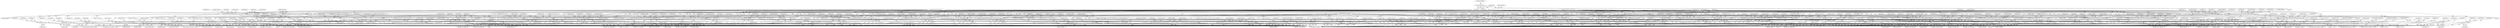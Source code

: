 digraph "0_radare2_bbb4af56003c1afdad67af0c4339267ca38b1017@API" {
"1000274" [label="(Call,sizeof (addrbuf) - 1)"];
"1000272" [label="(Call,buffsize = sizeof (addrbuf) - 1)"];
"1000492" [label="(Call,_6502_anal_esil_get_addr_pattern3 (op, data, addrbuf, buffsize, 0))"];
"1000498" [label="(Call,r_strbuf_setf (&op->esil, \"a,%s,[1],&,0x80,&,!,!,N,=,a,%s,[1],&,0x40,&,!,!,V,=,a,%s,[1],&,0xff,&,!,Z,=\",addrbuf, addrbuf, addrbuf))"];
"1000521" [label="(Call,_6502_anal_esil_get_addr_pattern1 (op, data, addrbuf, buffsize))"];
"1000527" [label="(Call,data[0] == 0x69)"];
"1000532" [label="(Call,r_strbuf_setf (&op->esil, \"%s,a,+=,C,NUM,$c7,C,=,a,+=,$c7,C,|=\", addrbuf))"];
"1000550" [label="(Call,r_strbuf_append (&op->esil, \",a,a,=,$z,Z,=\"))"];
"1000540" [label="(Call,r_strbuf_setf (&op->esil, \"%s,[1],a,+=,C,NUM,$c7,C,=,a,+=,$c7,C,|=\", addrbuf))"];
"1000547" [label="(Call,_6502_anal_update_flags (op, _6502_FLAGS_NZ))"];
"1000570" [label="(Call,_6502_anal_esil_get_addr_pattern1 (op, data, addrbuf, buffsize))"];
"1000576" [label="(Call,data[0] == 0xe9)"];
"1000581" [label="(Call,r_strbuf_setf (&op->esil, \"C,!,%s,+,a,-=\", addrbuf))"];
"1000599" [label="(Call,r_strbuf_append (&op->esil, \",a,a,=,$z,Z,=,C,!=\"))"];
"1000589" [label="(Call,r_strbuf_setf (&op->esil, \"C,!,%s,[1],+,a,-=\", addrbuf))"];
"1000596" [label="(Call,_6502_anal_update_flags (op, _6502_FLAGS_BNZ))"];
"1000619" [label="(Call,_6502_anal_esil_get_addr_pattern1 (op, data, addrbuf, buffsize))"];
"1000625" [label="(Call,data[0] == 0x09)"];
"1000630" [label="(Call,r_strbuf_setf (&op->esil, \"%s,a,|=\", addrbuf))"];
"1000638" [label="(Call,r_strbuf_setf (&op->esil, \"%s,[1],a,|=\", addrbuf))"];
"1000645" [label="(Call,_6502_anal_update_flags (op, _6502_FLAGS_NZ))"];
"1000662" [label="(Call,_6502_anal_esil_get_addr_pattern1 (op, data, addrbuf, buffsize))"];
"1000668" [label="(Call,data[0] == 0x29)"];
"1000673" [label="(Call,r_strbuf_setf (&op->esil, \"%s,a,&=\", addrbuf))"];
"1000681" [label="(Call,r_strbuf_setf (&op->esil, \"%s,[1],a,&=\", addrbuf))"];
"1000688" [label="(Call,_6502_anal_update_flags (op, _6502_FLAGS_NZ))"];
"1000705" [label="(Call,_6502_anal_esil_get_addr_pattern1 (op, data, addrbuf, buffsize))"];
"1000711" [label="(Call,data[0] == 0x49)"];
"1000716" [label="(Call,r_strbuf_setf (&op->esil, \"%s,a,^=\", addrbuf))"];
"1000724" [label="(Call,r_strbuf_setf (&op->esil, \"%s,[1],a,^=\", addrbuf))"];
"1000731" [label="(Call,_6502_anal_update_flags (op, _6502_FLAGS_NZ))"];
"1000760" [label="(Call,_6502_anal_esil_get_addr_pattern2 (op, data, addrbuf, buffsize, 'x'))"];
"1000766" [label="(Call,r_strbuf_setf (&op->esil, \"1,%s,[1],<<,%s,=[1],$c7,C,=\", addrbuf, addrbuf))"];
"1000774" [label="(Call,_6502_anal_update_flags (op, _6502_FLAGS_NZ))"];
"1000803" [label="(Call,_6502_anal_esil_get_addr_pattern2 (op, data, addrbuf, buffsize, 'x'))"];
"1000809" [label="(Call,r_strbuf_setf (&op->esil, \"1,%s,[1],&,C,=,1,%s,[1],>>,%s,=[1]\", addrbuf, addrbuf, addrbuf))"];
"1000818" [label="(Call,_6502_anal_update_flags (op, _6502_FLAGS_NZ))"];
"1000847" [label="(Call,_6502_anal_esil_get_addr_pattern2 (op, data, addrbuf, buffsize, 'x'))"];
"1000853" [label="(Call,r_strbuf_setf (&op->esil, \"1,%s,[1],<<,C,|,%s,=[1],$c7,C,=\", addrbuf, addrbuf))"];
"1000861" [label="(Call,_6502_anal_update_flags (op, _6502_FLAGS_NZ))"];
"1000890" [label="(Call,_6502_anal_esil_get_addr_pattern2 (op, data, addrbuf, buffsize, 'x'))"];
"1000896" [label="(Call,r_strbuf_setf (&op->esil, \"C,N,=,1,%s,[1],&,C,=,1,%s,[1],>>,7,N,<<,|,%s,=[1]\", addrbuf, addrbuf, addrbuf))"];
"1000905" [label="(Call,_6502_anal_update_flags (op, _6502_FLAGS_NZ))"];
"1000918" [label="(Call,_6502_anal_esil_get_addr_pattern2 (op, data, addrbuf, buffsize, 'x'))"];
"1000924" [label="(Call,r_strbuf_setf (&op->esil, \"%s,++=[1]\", addrbuf))"];
"1000931" [label="(Call,_6502_anal_update_flags (op, _6502_FLAGS_NZ))"];
"1000944" [label="(Call,_6502_anal_esil_get_addr_pattern2 (op, data, addrbuf, buffsize, 'x'))"];
"1000950" [label="(Call,r_strbuf_setf (&op->esil, \"%s,--=[1]\", addrbuf))"];
"1000957" [label="(Call,_6502_anal_update_flags (op, _6502_FLAGS_NZ))"];
"1001012" [label="(Call,_6502_anal_esil_get_addr_pattern1 (op, data, addrbuf, buffsize))"];
"1001018" [label="(Call,data[0] == 0xc9)"];
"1001023" [label="(Call,r_strbuf_setf (&op->esil, \"%s,a,==\", addrbuf))"];
"1001041" [label="(Call,r_strbuf_append (&op->esil, \",C,!,C,=\"))"];
"1001031" [label="(Call,r_strbuf_setf (&op->esil, \"%s,[1],a,==\", addrbuf))"];
"1001038" [label="(Call,_6502_anal_update_flags (op, _6502_FLAGS_BNZ))"];
"1001056" [label="(Call,_6502_anal_esil_get_addr_pattern3 (op, data, addrbuf, buffsize, 0))"];
"1001063" [label="(Call,data[0] == 0xe0)"];
"1001068" [label="(Call,r_strbuf_setf (&op->esil, \"%s,x,==\", addrbuf))"];
"1001086" [label="(Call,r_strbuf_append (&op->esil, \",C,!,C,=\"))"];
"1001076" [label="(Call,r_strbuf_setf (&op->esil, \"%s,[1],x,==\", addrbuf))"];
"1001083" [label="(Call,_6502_anal_update_flags (op, _6502_FLAGS_BNZ))"];
"1001101" [label="(Call,_6502_anal_esil_get_addr_pattern3 (op, data, addrbuf, buffsize, 0))"];
"1001108" [label="(Call,data[0] == 0xc0)"];
"1001113" [label="(Call,r_strbuf_setf (&op->esil, \"%s,y,==\", addrbuf))"];
"1001131" [label="(Call,r_strbuf_append (&op->esil, \",C,!,C,=\"))"];
"1001121" [label="(Call,r_strbuf_setf (&op->esil, \"%s,[1],y,==\", addrbuf))"];
"1001128" [label="(Call,_6502_anal_update_flags (op, _6502_FLAGS_BNZ))"];
"1001423" [label="(Call,_6502_anal_esil_get_addr_pattern1 (op, data, addrbuf, buffsize))"];
"1001429" [label="(Call,data[0] == 0xa9)"];
"1001434" [label="(Call,r_strbuf_setf (&op->esil, \"%s,a,=\", addrbuf))"];
"1001442" [label="(Call,r_strbuf_setf (&op->esil, \"%s,[1],a,=\", addrbuf))"];
"1001449" [label="(Call,_6502_anal_update_flags (op, _6502_FLAGS_NZ))"];
"1001463" [label="(Call,_6502_anal_esil_get_addr_pattern2 (op, data, addrbuf, buffsize, 'y'))"];
"1001470" [label="(Call,data[0] == 0xa2)"];
"1001475" [label="(Call,r_strbuf_setf (&op->esil, \"%s,x,=\", addrbuf))"];
"1001483" [label="(Call,r_strbuf_setf (&op->esil, \"%s,[1],x,=\", addrbuf))"];
"1001490" [label="(Call,_6502_anal_update_flags (op, _6502_FLAGS_NZ))"];
"1001504" [label="(Call,_6502_anal_esil_get_addr_pattern3 (op, data, addrbuf, buffsize, 'x'))"];
"1001511" [label="(Call,data[0] == 0xa0)"];
"1001516" [label="(Call,r_strbuf_setf (&op->esil, \"%s,y,=\", addrbuf))"];
"1001524" [label="(Call,r_strbuf_setf (&op->esil, \"%s,[1],y,=\", addrbuf))"];
"1001531" [label="(Call,_6502_anal_update_flags (op, _6502_FLAGS_NZ))"];
"1001547" [label="(Call,_6502_anal_esil_get_addr_pattern1 (op, data, addrbuf, buffsize))"];
"1001552" [label="(Call,r_strbuf_setf (&op->esil, \"a,%s,=[1]\", addrbuf))"];
"1001568" [label="(Call,_6502_anal_esil_get_addr_pattern2 (op, data, addrbuf, buffsize, 'y'))"];
"1001574" [label="(Call,r_strbuf_setf (&op->esil, \"x,%s,=[1]\", addrbuf))"];
"1001590" [label="(Call,_6502_anal_esil_get_addr_pattern3 (op, data, addrbuf, buffsize, 'x'))"];
"1001596" [label="(Call,r_strbuf_setf (&op->esil, \"y,%s,=[1]\", addrbuf))"];
"1000716" [label="(Call,r_strbuf_setf (&op->esil, \"%s,a,^=\", addrbuf))"];
"1000809" [label="(Call,r_strbuf_setf (&op->esil, \"1,%s,[1],&,C,=,1,%s,[1],>>,%s,=[1]\", addrbuf, addrbuf, addrbuf))"];
"1001573" [label="(Literal,'y')"];
"1000904" [label="(Identifier,addrbuf)"];
"1000764" [label="(Identifier,buffsize)"];
"1000686" [label="(Literal,\"%s,[1],a,&=\")"];
"1001442" [label="(Call,r_strbuf_setf (&op->esil, \"%s,[1],a,=\", addrbuf))"];
"1000666" [label="(Identifier,buffsize)"];
"1000678" [label="(Literal,\"%s,a,&=\")"];
"1000708" [label="(Identifier,addrbuf)"];
"1001493" [label="(ControlStructure,break;)"];
"1000815" [label="(Identifier,addrbuf)"];
"1001572" [label="(Identifier,buffsize)"];
"1001555" [label="(Identifier,op)"];
"1000819" [label="(Identifier,op)"];
"1001046" [label="(Literal,\",C,!,C,=\")"];
"1000948" [label="(Identifier,buffsize)"];
"1000804" [label="(Identifier,op)"];
"1001121" [label="(Call,r_strbuf_setf (&op->esil, \"%s,[1],y,==\", addrbuf))"];
"1000572" [label="(Identifier,data)"];
"1000732" [label="(Identifier,op)"];
"1001112" [label="(Literal,0xc0)"];
"1001440" [label="(Identifier,addrbuf)"];
"1000918" [label="(Call,_6502_anal_esil_get_addr_pattern2 (op, data, addrbuf, buffsize, 'x'))"];
"1000535" [label="(Identifier,op)"];
"1000643" [label="(Literal,\"%s,[1],a,|=\")"];
"1000723" [label="(ControlStructure,else)"];
"1001042" [label="(Call,&op->esil)"];
"1001488" [label="(Literal,\"%s,[1],x,=\")"];
"1001580" [label="(Identifier,addrbuf)"];
"1000719" [label="(Identifier,op)"];
"1000644" [label="(Identifier,addrbuf)"];
"1001593" [label="(Identifier,addrbuf)"];
"1001447" [label="(Literal,\"%s,[1],a,=\")"];
"1001429" [label="(Call,data[0] == 0xa9)"];
"1000908" [label="(ControlStructure,break;)"];
"1001571" [label="(Identifier,addrbuf)"];
"1001056" [label="(Call,_6502_anal_esil_get_addr_pattern3 (op, data, addrbuf, buffsize, 0))"];
"1000539" [label="(ControlStructure,else)"];
"1000265" [label="(MethodParameterIn,RAnalOp *op)"];
"1000944" [label="(Call,_6502_anal_esil_get_addr_pattern2 (op, data, addrbuf, buffsize, 'x'))"];
"1000759" [label="(Block,)"];
"1000847" [label="(Call,_6502_anal_esil_get_addr_pattern2 (op, data, addrbuf, buffsize, 'x'))"];
"1001102" [label="(Identifier,op)"];
"1000933" [label="(Identifier,_6502_FLAGS_NZ)"];
"1001132" [label="(Call,&op->esil)"];
"1001061" [label="(Literal,0)"];
"1000521" [label="(Call,_6502_anal_esil_get_addr_pattern1 (op, data, addrbuf, buffsize))"];
"1001476" [label="(Call,&op->esil)"];
"1000691" [label="(ControlStructure,break;)"];
"1001071" [label="(Identifier,op)"];
"1001437" [label="(Identifier,op)"];
"1000889" [label="(Block,)"];
"1000905" [label="(Call,_6502_anal_update_flags (op, _6502_FLAGS_NZ))"];
"1001449" [label="(Call,_6502_anal_update_flags (op, _6502_FLAGS_NZ))"];
"1000598" [label="(Identifier,_6502_FLAGS_BNZ)"];
"1001425" [label="(Identifier,data)"];
"1000275" [label="(Call,sizeof (addrbuf))"];
"1000767" [label="(Call,&op->esil)"];
"1000862" [label="(Identifier,op)"];
"1001077" [label="(Call,&op->esil)"];
"1000765" [label="(Literal,'x')"];
"1001085" [label="(Identifier,_6502_FLAGS_BNZ)"];
"1001108" [label="(Call,data[0] == 0xc0)"];
"1000577" [label="(Call,data[0])"];
"1001594" [label="(Identifier,buffsize)"];
"1000505" [label="(Identifier,addrbuf)"];
"1001570" [label="(Identifier,data)"];
"1001030" [label="(ControlStructure,else)"];
"1000279" [label="(Identifier,op)"];
"1000547" [label="(Call,_6502_anal_update_flags (op, _6502_FLAGS_NZ))"];
"1001463" [label="(Call,_6502_anal_esil_get_addr_pattern2 (op, data, addrbuf, buffsize, 'y'))"];
"1000860" [label="(Identifier,addrbuf)"];
"1001558" [label="(Identifier,addrbuf)"];
"1000582" [label="(Call,&op->esil)"];
"1001530" [label="(Identifier,addrbuf)"];
"1001553" [label="(Call,&op->esil)"];
"1001483" [label="(Call,r_strbuf_setf (&op->esil, \"%s,[1],x,=\", addrbuf))"];
"1000682" [label="(Call,&op->esil)"];
"1000777" [label="(ControlStructure,break;)"];
"1001441" [label="(ControlStructure,else)"];
"1001118" [label="(Literal,\"%s,y,==\")"];
"1000679" [label="(Identifier,addrbuf)"];
"1000605" [label="(ControlStructure,break;)"];
"1001137" [label="(ControlStructure,break;)"];
"1001492" [label="(Identifier,_6502_FLAGS_NZ)"];
"1000600" [label="(Call,&op->esil)"];
"1000576" [label="(Call,data[0] == 0xe9)"];
"1000858" [label="(Literal,\"1,%s,[1],<<,C,|,%s,=[1],$c7,C,=\")"];
"1001427" [label="(Identifier,buffsize)"];
"1000906" [label="(Identifier,op)"];
"1000722" [label="(Identifier,addrbuf)"];
"1001482" [label="(ControlStructure,else)"];
"1001521" [label="(Literal,\"%s,y,=\")"];
"1001110" [label="(Identifier,data)"];
"1001026" [label="(Identifier,op)"];
"1001013" [label="(Identifier,op)"];
"1000670" [label="(Identifier,data)"];
"1000854" [label="(Call,&op->esil)"];
"1001466" [label="(Identifier,addrbuf)"];
"1001534" [label="(ControlStructure,break;)"];
"1000553" [label="(Identifier,op)"];
"1001028" [label="(Literal,\"%s,a,==\")"];
"1000550" [label="(Call,r_strbuf_append (&op->esil, \",a,a,=,$z,Z,=\"))"];
"1001032" [label="(Call,&op->esil)"];
"1001084" [label="(Identifier,op)"];
"1001057" [label="(Identifier,op)"];
"1000584" [label="(Identifier,op)"];
"1001511" [label="(Call,data[0] == 0xa0)"];
"1001058" [label="(Identifier,data)"];
"1000934" [label="(ControlStructure,break;)"];
"1000504" [label="(Identifier,addrbuf)"];
"1000551" [label="(Call,&op->esil)"];
"1001531" [label="(Call,_6502_anal_update_flags (op, _6502_FLAGS_NZ))"];
"1001124" [label="(Identifier,op)"];
"1001114" [label="(Call,&op->esil)"];
"1000849" [label="(Identifier,data)"];
"1001136" [label="(Literal,\",C,!,C,=\")"];
"1000625" [label="(Call,data[0] == 0x09)"];
"1001507" [label="(Identifier,addrbuf)"];
"1000894" [label="(Identifier,buffsize)"];
"1001113" [label="(Call,r_strbuf_setf (&op->esil, \"%s,y,==\", addrbuf))"];
"1000274" [label="(Call,sizeof (addrbuf) - 1)"];
"1000494" [label="(Identifier,data)"];
"1000672" [label="(Literal,0x29)"];
"1000674" [label="(Call,&op->esil)"];
"1001547" [label="(Call,_6502_anal_esil_get_addr_pattern1 (op, data, addrbuf, buffsize))"];
"1000959" [label="(Identifier,_6502_FLAGS_NZ)"];
"1001044" [label="(Identifier,op)"];
"1000725" [label="(Call,&op->esil)"];
"1000931" [label="(Call,_6502_anal_update_flags (op, _6502_FLAGS_NZ))"];
"1000540" [label="(Call,r_strbuf_setf (&op->esil, \"%s,[1],a,+=,C,NUM,$c7,C,=,a,+=,$c7,C,|=\", addrbuf))"];
"1000587" [label="(Identifier,addrbuf)"];
"1001490" [label="(Call,_6502_anal_update_flags (op, _6502_FLAGS_NZ))"];
"1001039" [label="(Identifier,op)"];
"1001060" [label="(Identifier,buffsize)"];
"1000549" [label="(Identifier,_6502_FLAGS_NZ)"];
"1000676" [label="(Identifier,op)"];
"1000681" [label="(Call,r_strbuf_setf (&op->esil, \"%s,[1],a,&=\", addrbuf))"];
"1000663" [label="(Identifier,op)"];
"1000706" [label="(Identifier,op)"];
"1001065" [label="(Identifier,data)"];
"1000645" [label="(Call,_6502_anal_update_flags (op, _6502_FLAGS_NZ))"];
"1001603" [label="(ControlStructure,break;)"];
"1001430" [label="(Call,data[0])"];
"1000495" [label="(Identifier,addrbuf)"];
"1000689" [label="(Identifier,op)"];
"1000760" [label="(Call,_6502_anal_esil_get_addr_pattern2 (op, data, addrbuf, buffsize, 'x'))"];
"1000545" [label="(Literal,\"%s,[1],a,+=,C,NUM,$c7,C,=,a,+=,$c7,C,|=\")"];
"1000927" [label="(Identifier,op)"];
"1000624" [label="(ControlStructure,if (data[0] == 0x09))"];
"1000667" [label="(ControlStructure,if (data[0] == 0x29))"];
"1000892" [label="(Identifier,data)"];
"1001038" [label="(Call,_6502_anal_update_flags (op, _6502_FLAGS_BNZ))"];
"1000629" [label="(Literal,0x09)"];
"1000814" [label="(Literal,\"1,%s,[1],&,C,=,1,%s,[1],>>,%s,=[1]\")"];
"1001552" [label="(Call,r_strbuf_setf (&op->esil, \"a,%s,=[1]\", addrbuf))"];
"1001018" [label="(Call,data[0] == 0xc9)"];
"1001527" [label="(Identifier,op)"];
"1001592" [label="(Identifier,data)"];
"1001017" [label="(ControlStructure,if (data[0] == 0xc9))"];
"1001031" [label="(Call,r_strbuf_setf (&op->esil, \"%s,[1],a,==\", addrbuf))"];
"1000920" [label="(Identifier,data)"];
"1000955" [label="(Literal,\"%s,--=[1]\")"];
"1001064" [label="(Call,data[0])"];
"1000580" [label="(Literal,0xe9)"];
"1000636" [label="(Identifier,addrbuf)"];
"1001504" [label="(Call,_6502_anal_esil_get_addr_pattern3 (op, data, addrbuf, buffsize, 'x'))"];
"1000604" [label="(Literal,\",a,a,=,$z,Z,=,C,!=\")"];
"1000721" [label="(Literal,\"%s,a,^=\")"];
"1001549" [label="(Identifier,data)"];
"1000497" [label="(Literal,0)"];
"1000573" [label="(Identifier,addrbuf)"];
"1001568" [label="(Call,_6502_anal_esil_get_addr_pattern2 (op, data, addrbuf, buffsize, 'y'))"];
"1001574" [label="(Call,r_strbuf_setf (&op->esil, \"x,%s,=[1]\", addrbuf))"];
"1001107" [label="(ControlStructure,if (data[0] == 0xc0))"];
"1000669" [label="(Call,data[0])"];
"1000538" [label="(Identifier,addrbuf)"];
"1000533" [label="(Call,&op->esil)"];
"1000802" [label="(Block,)"];
"1001116" [label="(Identifier,op)"];
"1000523" [label="(Identifier,data)"];
"1001106" [label="(Literal,0)"];
"1000710" [label="(ControlStructure,if (data[0] == 0x49))"];
"1000846" [label="(Block,)"];
"1000531" [label="(Literal,0x69)"];
"1001469" [label="(ControlStructure,if (data[0] == 0xa2))"];
"1001474" [label="(Literal,0xa2)"];
"1000627" [label="(Identifier,data)"];
"1001512" [label="(Call,data[0])"];
"1000637" [label="(ControlStructure,else)"];
"1001082" [label="(Identifier,addrbuf)"];
"1000555" [label="(Literal,\",a,a,=,$z,Z,=\")"];
"1000548" [label="(Identifier,op)"];
"1001062" [label="(ControlStructure,if (data[0] == 0xe0))"];
"1000763" [label="(Identifier,addrbuf)"];
"1000578" [label="(Identifier,data)"];
"1000947" [label="(Identifier,addrbuf)"];
"1000526" [label="(ControlStructure,if (data[0] == 0x69))"];
"1000899" [label="(Identifier,op)"];
"1000588" [label="(ControlStructure,else)"];
"1000543" [label="(Identifier,op)"];
"1000924" [label="(Call,r_strbuf_setf (&op->esil, \"%s,++=[1]\", addrbuf))"];
"1000532" [label="(Call,r_strbuf_setf (&op->esil, \"%s,a,+=,C,NUM,$c7,C,=,a,+=,$c7,C,|=\", addrbuf))"];
"1001489" [label="(Identifier,addrbuf)"];
"1000803" [label="(Call,_6502_anal_esil_get_addr_pattern2 (op, data, addrbuf, buffsize, 'x'))"];
"1000621" [label="(Identifier,data)"];
"1001513" [label="(Identifier,data)"];
"1001131" [label="(Call,r_strbuf_append (&op->esil, \",C,!,C,=\"))"];
"1001465" [label="(Identifier,data)"];
"1000929" [label="(Literal,\"%s,++=[1]\")"];
"1001040" [label="(Identifier,_6502_FLAGS_BNZ)"];
"1000498" [label="(Call,r_strbuf_setf (&op->esil, \"a,%s,[1],&,0x80,&,!,!,N,=,a,%s,[1],&,0x40,&,!,!,V,=,a,%s,[1],&,0xff,&,!,Z,=\",addrbuf, addrbuf, addrbuf))"];
"1001426" [label="(Identifier,addrbuf)"];
"1000901" [label="(Literal,\"C,N,=,1,%s,[1],&,C,=,1,%s,[1],>>,7,N,<<,|,%s,=[1]\")"];
"1000946" [label="(Identifier,data)"];
"1000499" [label="(Call,&op->esil)"];
"1001014" [label="(Identifier,data)"];
"1000958" [label="(Identifier,op)"];
"1001491" [label="(Identifier,op)"];
"1000896" [label="(Call,r_strbuf_setf (&op->esil, \"C,N,=,1,%s,[1],&,C,=,1,%s,[1],>>,7,N,<<,|,%s,=[1]\", addrbuf, addrbuf, addrbuf))"];
"1001519" [label="(Identifier,op)"];
"1001548" [label="(Identifier,op)"];
"1001104" [label="(Identifier,addrbuf)"];
"1000810" [label="(Call,&op->esil)"];
"1000762" [label="(Identifier,data)"];
"1000921" [label="(Identifier,addrbuf)"];
"1000713" [label="(Identifier,data)"];
"1000571" [label="(Identifier,op)"];
"1000680" [label="(ControlStructure,else)"];
"1000861" [label="(Call,_6502_anal_update_flags (op, _6502_FLAGS_NZ))"];
"1001478" [label="(Identifier,op)"];
"1001448" [label="(Identifier,addrbuf)"];
"1000957" [label="(Call,_6502_anal_update_flags (op, _6502_FLAGS_NZ))"];
"1001075" [label="(ControlStructure,else)"];
"1001015" [label="(Identifier,addrbuf)"];
"1000769" [label="(Identifier,op)"];
"1000907" [label="(Identifier,_6502_FLAGS_NZ)"];
"1001599" [label="(Identifier,op)"];
"1000633" [label="(Identifier,op)"];
"1001433" [label="(Literal,0xa9)"];
"1000575" [label="(ControlStructure,if (data[0] == 0xe9))"];
"1000524" [label="(Identifier,addrbuf)"];
"1001575" [label="(Call,&op->esil)"];
"1001468" [label="(Literal,'y')"];
"1001074" [label="(Identifier,addrbuf)"];
"1000733" [label="(Identifier,_6502_FLAGS_NZ)"];
"1000876" [label="(Call,data[0] == 0x6a)"];
"1000668" [label="(Call,data[0] == 0x29)"];
"1000806" [label="(Identifier,addrbuf)"];
"1000596" [label="(Call,_6502_anal_update_flags (op, _6502_FLAGS_BNZ))"];
"1000945" [label="(Identifier,op)"];
"1000707" [label="(Identifier,data)"];
"1001016" [label="(Identifier,buffsize)"];
"1000506" [label="(Identifier,addrbuf)"];
"1000895" [label="(Literal,'x')"];
"1000313" [label="(Call,r_strbuf_init (&op->esil))"];
"1001557" [label="(Literal,\"a,%s,=[1]\")"];
"1000903" [label="(Identifier,addrbuf)"];
"1000730" [label="(Identifier,addrbuf)"];
"1001597" [label="(Call,&op->esil)"];
"1001012" [label="(Call,_6502_anal_esil_get_addr_pattern1 (op, data, addrbuf, buffsize))"];
"1001451" [label="(Identifier,_6502_FLAGS_NZ)"];
"1000902" [label="(Identifier,addrbuf)"];
"1000639" [label="(Call,&op->esil)"];
"1001068" [label="(Call,r_strbuf_setf (&op->esil, \"%s,x,==\", addrbuf))"];
"1001439" [label="(Literal,\"%s,a,=\")"];
"1001533" [label="(Identifier,_6502_FLAGS_NZ)"];
"1001569" [label="(Identifier,op)"];
"1000717" [label="(Call,&op->esil)"];
"1000817" [label="(Identifier,addrbuf)"];
"1001445" [label="(Identifier,op)"];
"1000493" [label="(Identifier,op)"];
"1001595" [label="(Literal,'x')"];
"1000673" [label="(Call,r_strbuf_setf (&op->esil, \"%s,a,&=\", addrbuf))"];
"1000856" [label="(Identifier,op)"];
"1001506" [label="(Identifier,data)"];
"1000528" [label="(Call,data[0])"];
"1000949" [label="(Literal,'x')"];
"1001109" [label="(Call,data[0])"];
"1000269" [label="(Block,)"];
"1000930" [label="(Identifier,addrbuf)"];
"1000820" [label="(Identifier,_6502_FLAGS_NZ)"];
"1000864" [label="(ControlStructure,break;)"];
"1000501" [label="(Identifier,op)"];
"1001450" [label="(Identifier,op)"];
"1001034" [label="(Identifier,op)"];
"1001577" [label="(Identifier,op)"];
"1001590" [label="(Call,_6502_anal_esil_get_addr_pattern3 (op, data, addrbuf, buffsize, 'x'))"];
"1000620" [label="(Identifier,op)"];
"1001508" [label="(Identifier,buffsize)"];
"1001529" [label="(Literal,\"%s,[1],y,=\")"];
"1001729" [label="(MethodReturn,static int)"];
"1000267" [label="(MethodParameterIn,const ut8 *data)"];
"1000775" [label="(Identifier,op)"];
"1001596" [label="(Call,r_strbuf_setf (&op->esil, \"y,%s,=[1]\", addrbuf))"];
"1000923" [label="(Literal,'x')"];
"1001130" [label="(Identifier,_6502_FLAGS_BNZ)"];
"1001505" [label="(Identifier,op)"];
"1000503" [label="(Literal,\"a,%s,[1],&,0x80,&,!,!,N,=,a,%s,[1],&,0x40,&,!,!,V,=,a,%s,[1],&,0xff,&,!,Z,=\")"];
"1001081" [label="(Literal,\"%s,[1],x,==\")"];
"1001452" [label="(ControlStructure,break;)"];
"1001579" [label="(Literal,\"x,%s,=[1]\")"];
"1000833" [label="(Call,data[0] == 0x2a)"];
"1001089" [label="(Identifier,op)"];
"1001515" [label="(Literal,0xa0)"];
"1000776" [label="(Identifier,_6502_FLAGS_NZ)"];
"1000729" [label="(Literal,\"%s,[1],a,^=\")"];
"1000541" [label="(Call,&op->esil)"];
"1001428" [label="(ControlStructure,if (data[0] == 0xa9))"];
"1000619" [label="(Call,_6502_anal_esil_get_addr_pattern1 (op, data, addrbuf, buffsize))"];
"1001020" [label="(Identifier,data)"];
"1001434" [label="(Call,r_strbuf_setf (&op->esil, \"%s,a,=\", addrbuf))"];
"1000919" [label="(Identifier,op)"];
"1000527" [label="(Call,data[0] == 0x69)"];
"1001472" [label="(Identifier,data)"];
"1000807" [label="(Identifier,buffsize)"];
"1001103" [label="(Identifier,data)"];
"1001127" [label="(Identifier,addrbuf)"];
"1000705" [label="(Call,_6502_anal_esil_get_addr_pattern1 (op, data, addrbuf, buffsize))"];
"1000278" [label="(Call,memset (op, '\0', sizeof (RAnalOp)))"];
"1001091" [label="(Literal,\",C,!,C,=\")"];
"1000574" [label="(Identifier,buffsize)"];
"1000684" [label="(Identifier,op)"];
"1000805" [label="(Identifier,data)"];
"1000950" [label="(Call,r_strbuf_setf (&op->esil, \"%s,--=[1]\", addrbuf))"];
"1001591" [label="(Identifier,op)"];
"1000492" [label="(Call,_6502_anal_esil_get_addr_pattern3 (op, data, addrbuf, buffsize, 0))"];
"1000581" [label="(Call,r_strbuf_setf (&op->esil, \"C,!,%s,+,a,-=\", addrbuf))"];
"1001024" [label="(Call,&op->esil)"];
"1001524" [label="(Call,r_strbuf_setf (&op->esil, \"%s,[1],y,=\", addrbuf))"];
"1001083" [label="(Call,_6502_anal_update_flags (op, _6502_FLAGS_BNZ))"];
"1001523" [label="(ControlStructure,else)"];
"1001470" [label="(Call,data[0] == 0xa2)"];
"1000789" [label="(Call,data[0] == 0x4a)"];
"1000859" [label="(Identifier,addrbuf)"];
"1000746" [label="(Call,data[0] == 0x0a)"];
"1000622" [label="(Identifier,addrbuf)"];
"1001019" [label="(Call,data[0])"];
"1000688" [label="(Call,_6502_anal_update_flags (op, _6502_FLAGS_NZ))"];
"1000812" [label="(Identifier,op)"];
"1000891" [label="(Identifier,op)"];
"1001129" [label="(Identifier,op)"];
"1000960" [label="(ControlStructure,break;)"];
"1001424" [label="(Identifier,op)"];
"1000664" [label="(Identifier,data)"];
"1000848" [label="(Identifier,op)"];
"1000537" [label="(Literal,\"%s,a,+=,C,NUM,$c7,C,=,a,+=,$c7,C,|=\")"];
"1000586" [label="(Literal,\"C,!,%s,+,a,-=\")"];
"1001481" [label="(Identifier,addrbuf)"];
"1000647" [label="(Identifier,_6502_FLAGS_NZ)"];
"1001602" [label="(Identifier,addrbuf)"];
"1001431" [label="(Identifier,data)"];
"1001036" [label="(Literal,\"%s,[1],a,==\")"];
"1001122" [label="(Call,&op->esil)"];
"1000272" [label="(Call,buffsize = sizeof (addrbuf) - 1)"];
"1000761" [label="(Identifier,op)"];
"1000953" [label="(Identifier,op)"];
"1001105" [label="(Identifier,buffsize)"];
"1000599" [label="(Call,r_strbuf_append (&op->esil, \",a,a,=,$z,Z,=,C,!=\"))"];
"1001022" [label="(Literal,0xc9)"];
"1000687" [label="(Identifier,addrbuf)"];
"1001059" [label="(Identifier,addrbuf)"];
"1000556" [label="(ControlStructure,break;)"];
"1000496" [label="(Identifier,buffsize)"];
"1000890" [label="(Call,_6502_anal_esil_get_addr_pattern2 (op, data, addrbuf, buffsize, 'x'))"];
"1000925" [label="(Call,&op->esil)"];
"1000818" [label="(Call,_6502_anal_update_flags (op, _6502_FLAGS_NZ))"];
"1001467" [label="(Identifier,buffsize)"];
"1000546" [label="(Identifier,addrbuf)"];
"1000724" [label="(Call,r_strbuf_setf (&op->esil, \"%s,[1],a,^=\", addrbuf))"];
"1001086" [label="(Call,r_strbuf_append (&op->esil, \",C,!,C,=\"))"];
"1000893" [label="(Identifier,addrbuf)"];
"1000277" [label="(Literal,1)"];
"1000626" [label="(Call,data[0])"];
"1001023" [label="(Call,r_strbuf_setf (&op->esil, \"%s,a,==\", addrbuf))"];
"1000771" [label="(Literal,\"1,%s,[1],<<,%s,=[1],$c7,C,=\")"];
"1001120" [label="(ControlStructure,else)"];
"1000711" [label="(Call,data[0] == 0x49)"];
"1000595" [label="(Identifier,addrbuf)"];
"1001079" [label="(Identifier,op)"];
"1000592" [label="(Identifier,op)"];
"1001532" [label="(Identifier,op)"];
"1001443" [label="(Call,&op->esil)"];
"1000774" [label="(Call,_6502_anal_update_flags (op, _6502_FLAGS_NZ))"];
"1000850" [label="(Identifier,addrbuf)"];
"1001069" [label="(Call,&op->esil)"];
"1001073" [label="(Literal,\"%s,x,==\")"];
"1001423" [label="(Call,_6502_anal_esil_get_addr_pattern1 (op, data, addrbuf, buffsize))"];
"1000635" [label="(Literal,\"%s,a,|=\")"];
"1000727" [label="(Identifier,op)"];
"1001029" [label="(Identifier,addrbuf)"];
"1000522" [label="(Identifier,op)"];
"1000631" [label="(Call,&op->esil)"];
"1000956" [label="(Identifier,addrbuf)"];
"1001509" [label="(Literal,'x')"];
"1001551" [label="(Identifier,buffsize)"];
"1000712" [label="(Call,data[0])"];
"1001063" [label="(Call,data[0] == 0xe0)"];
"1001480" [label="(Literal,\"%s,x,=\")"];
"1000715" [label="(Literal,0x49)"];
"1000851" [label="(Identifier,buffsize)"];
"1000638" [label="(Call,r_strbuf_setf (&op->esil, \"%s,[1],a,|=\", addrbuf))"];
"1001601" [label="(Literal,\"y,%s,=[1]\")"];
"1000897" [label="(Call,&op->esil)"];
"1001435" [label="(Call,&op->esil)"];
"1000932" [label="(Identifier,op)"];
"1001510" [label="(ControlStructure,if (data[0] == 0xa0))"];
"1001550" [label="(Identifier,addrbuf)"];
"1001037" [label="(Identifier,addrbuf)"];
"1001486" [label="(Identifier,op)"];
"1000808" [label="(Literal,'x')"];
"1001525" [label="(Call,&op->esil)"];
"1001128" [label="(Call,_6502_anal_update_flags (op, _6502_FLAGS_BNZ))"];
"1000570" [label="(Call,_6502_anal_esil_get_addr_pattern1 (op, data, addrbuf, buffsize))"];
"1000951" [label="(Call,&op->esil)"];
"1000594" [label="(Literal,\"C,!,%s,[1],+,a,-=\")"];
"1001067" [label="(Literal,0xe0)"];
"1000646" [label="(Identifier,op)"];
"1000734" [label="(ControlStructure,break;)"];
"1000273" [label="(Identifier,buffsize)"];
"1000602" [label="(Identifier,op)"];
"1000731" [label="(Call,_6502_anal_update_flags (op, _6502_FLAGS_NZ))"];
"1000529" [label="(Identifier,data)"];
"1000766" [label="(Call,r_strbuf_setf (&op->esil, \"1,%s,[1],<<,%s,=[1],$c7,C,=\", addrbuf, addrbuf))"];
"1001126" [label="(Literal,\"%s,[1],y,==\")"];
"1001517" [label="(Call,&op->esil)"];
"1000641" [label="(Identifier,op)"];
"1000816" [label="(Identifier,addrbuf)"];
"1000525" [label="(Identifier,buffsize)"];
"1000863" [label="(Identifier,_6502_FLAGS_NZ)"];
"1000630" [label="(Call,r_strbuf_setf (&op->esil, \"%s,a,|=\", addrbuf))"];
"1000821" [label="(ControlStructure,break;)"];
"1001134" [label="(Identifier,op)"];
"1001522" [label="(Identifier,addrbuf)"];
"1000852" [label="(Literal,'x')"];
"1001047" [label="(ControlStructure,break;)"];
"1001041" [label="(Call,r_strbuf_append (&op->esil, \",C,!,C,=\"))"];
"1001101" [label="(Call,_6502_anal_esil_get_addr_pattern3 (op, data, addrbuf, buffsize, 0))"];
"1000853" [label="(Call,r_strbuf_setf (&op->esil, \"1,%s,[1],<<,C,|,%s,=[1],$c7,C,=\", addrbuf, addrbuf))"];
"1000322" [label="(Block,)"];
"1000507" [label="(ControlStructure,break;)"];
"1000589" [label="(Call,r_strbuf_setf (&op->esil, \"C,!,%s,[1],+,a,-=\", addrbuf))"];
"1001475" [label="(Call,r_strbuf_setf (&op->esil, \"%s,x,=\", addrbuf))"];
"1001092" [label="(ControlStructure,break;)"];
"1001484" [label="(Call,&op->esil)"];
"1000773" [label="(Identifier,addrbuf)"];
"1000665" [label="(Identifier,addrbuf)"];
"1001464" [label="(Identifier,op)"];
"1000623" [label="(Identifier,buffsize)"];
"1001087" [label="(Call,&op->esil)"];
"1001559" [label="(ControlStructure,break;)"];
"1001581" [label="(ControlStructure,break;)"];
"1000662" [label="(Call,_6502_anal_esil_get_addr_pattern1 (op, data, addrbuf, buffsize))"];
"1000922" [label="(Identifier,buffsize)"];
"1001471" [label="(Call,data[0])"];
"1000772" [label="(Identifier,addrbuf)"];
"1000597" [label="(Identifier,op)"];
"1001516" [label="(Call,r_strbuf_setf (&op->esil, \"%s,y,=\", addrbuf))"];
"1000690" [label="(Identifier,_6502_FLAGS_NZ)"];
"1001119" [label="(Identifier,addrbuf)"];
"1000648" [label="(ControlStructure,break;)"];
"1000590" [label="(Call,&op->esil)"];
"1000709" [label="(Identifier,buffsize)"];
"1001076" [label="(Call,r_strbuf_setf (&op->esil, \"%s,[1],x,==\", addrbuf))"];
"1000274" -> "1000272"  [label="AST: "];
"1000274" -> "1000277"  [label="CFG: "];
"1000275" -> "1000274"  [label="AST: "];
"1000277" -> "1000274"  [label="AST: "];
"1000272" -> "1000274"  [label="CFG: "];
"1000274" -> "1000272"  [label="DDG: "];
"1000272" -> "1000269"  [label="AST: "];
"1000273" -> "1000272"  [label="AST: "];
"1000279" -> "1000272"  [label="CFG: "];
"1000272" -> "1001729"  [label="DDG: "];
"1000272" -> "1001729"  [label="DDG: "];
"1000272" -> "1000492"  [label="DDG: "];
"1000272" -> "1000521"  [label="DDG: "];
"1000272" -> "1000570"  [label="DDG: "];
"1000272" -> "1000619"  [label="DDG: "];
"1000272" -> "1000662"  [label="DDG: "];
"1000272" -> "1000705"  [label="DDG: "];
"1000272" -> "1000760"  [label="DDG: "];
"1000272" -> "1000803"  [label="DDG: "];
"1000272" -> "1000847"  [label="DDG: "];
"1000272" -> "1000890"  [label="DDG: "];
"1000272" -> "1000918"  [label="DDG: "];
"1000272" -> "1000944"  [label="DDG: "];
"1000272" -> "1001012"  [label="DDG: "];
"1000272" -> "1001056"  [label="DDG: "];
"1000272" -> "1001101"  [label="DDG: "];
"1000272" -> "1001423"  [label="DDG: "];
"1000272" -> "1001463"  [label="DDG: "];
"1000272" -> "1001504"  [label="DDG: "];
"1000272" -> "1001547"  [label="DDG: "];
"1000272" -> "1001568"  [label="DDG: "];
"1000272" -> "1001590"  [label="DDG: "];
"1000492" -> "1000322"  [label="AST: "];
"1000492" -> "1000497"  [label="CFG: "];
"1000493" -> "1000492"  [label="AST: "];
"1000494" -> "1000492"  [label="AST: "];
"1000495" -> "1000492"  [label="AST: "];
"1000496" -> "1000492"  [label="AST: "];
"1000497" -> "1000492"  [label="AST: "];
"1000501" -> "1000492"  [label="CFG: "];
"1000492" -> "1001729"  [label="DDG: "];
"1000492" -> "1001729"  [label="DDG: "];
"1000492" -> "1001729"  [label="DDG: "];
"1000492" -> "1001729"  [label="DDG: "];
"1000278" -> "1000492"  [label="DDG: "];
"1000265" -> "1000492"  [label="DDG: "];
"1000267" -> "1000492"  [label="DDG: "];
"1000492" -> "1000498"  [label="DDG: "];
"1000498" -> "1000322"  [label="AST: "];
"1000498" -> "1000506"  [label="CFG: "];
"1000499" -> "1000498"  [label="AST: "];
"1000503" -> "1000498"  [label="AST: "];
"1000504" -> "1000498"  [label="AST: "];
"1000505" -> "1000498"  [label="AST: "];
"1000506" -> "1000498"  [label="AST: "];
"1000507" -> "1000498"  [label="CFG: "];
"1000498" -> "1001729"  [label="DDG: "];
"1000498" -> "1001729"  [label="DDG: "];
"1000498" -> "1001729"  [label="DDG: "];
"1000313" -> "1000498"  [label="DDG: "];
"1000521" -> "1000322"  [label="AST: "];
"1000521" -> "1000525"  [label="CFG: "];
"1000522" -> "1000521"  [label="AST: "];
"1000523" -> "1000521"  [label="AST: "];
"1000524" -> "1000521"  [label="AST: "];
"1000525" -> "1000521"  [label="AST: "];
"1000529" -> "1000521"  [label="CFG: "];
"1000521" -> "1001729"  [label="DDG: "];
"1000521" -> "1001729"  [label="DDG: "];
"1000521" -> "1001729"  [label="DDG: "];
"1000278" -> "1000521"  [label="DDG: "];
"1000265" -> "1000521"  [label="DDG: "];
"1000267" -> "1000521"  [label="DDG: "];
"1000521" -> "1000527"  [label="DDG: "];
"1000521" -> "1000532"  [label="DDG: "];
"1000521" -> "1000540"  [label="DDG: "];
"1000521" -> "1000547"  [label="DDG: "];
"1000527" -> "1000526"  [label="AST: "];
"1000527" -> "1000531"  [label="CFG: "];
"1000528" -> "1000527"  [label="AST: "];
"1000531" -> "1000527"  [label="AST: "];
"1000535" -> "1000527"  [label="CFG: "];
"1000543" -> "1000527"  [label="CFG: "];
"1000527" -> "1001729"  [label="DDG: "];
"1000527" -> "1001729"  [label="DDG: "];
"1000267" -> "1000527"  [label="DDG: "];
"1000532" -> "1000526"  [label="AST: "];
"1000532" -> "1000538"  [label="CFG: "];
"1000533" -> "1000532"  [label="AST: "];
"1000537" -> "1000532"  [label="AST: "];
"1000538" -> "1000532"  [label="AST: "];
"1000548" -> "1000532"  [label="CFG: "];
"1000532" -> "1001729"  [label="DDG: "];
"1000532" -> "1001729"  [label="DDG: "];
"1000313" -> "1000532"  [label="DDG: "];
"1000532" -> "1000550"  [label="DDG: "];
"1000550" -> "1000322"  [label="AST: "];
"1000550" -> "1000555"  [label="CFG: "];
"1000551" -> "1000550"  [label="AST: "];
"1000555" -> "1000550"  [label="AST: "];
"1000556" -> "1000550"  [label="CFG: "];
"1000550" -> "1001729"  [label="DDG: "];
"1000550" -> "1001729"  [label="DDG: "];
"1000540" -> "1000550"  [label="DDG: "];
"1000540" -> "1000539"  [label="AST: "];
"1000540" -> "1000546"  [label="CFG: "];
"1000541" -> "1000540"  [label="AST: "];
"1000545" -> "1000540"  [label="AST: "];
"1000546" -> "1000540"  [label="AST: "];
"1000548" -> "1000540"  [label="CFG: "];
"1000540" -> "1001729"  [label="DDG: "];
"1000540" -> "1001729"  [label="DDG: "];
"1000313" -> "1000540"  [label="DDG: "];
"1000547" -> "1000322"  [label="AST: "];
"1000547" -> "1000549"  [label="CFG: "];
"1000548" -> "1000547"  [label="AST: "];
"1000549" -> "1000547"  [label="AST: "];
"1000553" -> "1000547"  [label="CFG: "];
"1000547" -> "1001729"  [label="DDG: "];
"1000547" -> "1001729"  [label="DDG: "];
"1000547" -> "1001729"  [label="DDG: "];
"1000265" -> "1000547"  [label="DDG: "];
"1000570" -> "1000322"  [label="AST: "];
"1000570" -> "1000574"  [label="CFG: "];
"1000571" -> "1000570"  [label="AST: "];
"1000572" -> "1000570"  [label="AST: "];
"1000573" -> "1000570"  [label="AST: "];
"1000574" -> "1000570"  [label="AST: "];
"1000578" -> "1000570"  [label="CFG: "];
"1000570" -> "1001729"  [label="DDG: "];
"1000570" -> "1001729"  [label="DDG: "];
"1000570" -> "1001729"  [label="DDG: "];
"1000278" -> "1000570"  [label="DDG: "];
"1000265" -> "1000570"  [label="DDG: "];
"1000267" -> "1000570"  [label="DDG: "];
"1000570" -> "1000576"  [label="DDG: "];
"1000570" -> "1000581"  [label="DDG: "];
"1000570" -> "1000589"  [label="DDG: "];
"1000570" -> "1000596"  [label="DDG: "];
"1000576" -> "1000575"  [label="AST: "];
"1000576" -> "1000580"  [label="CFG: "];
"1000577" -> "1000576"  [label="AST: "];
"1000580" -> "1000576"  [label="AST: "];
"1000584" -> "1000576"  [label="CFG: "];
"1000592" -> "1000576"  [label="CFG: "];
"1000576" -> "1001729"  [label="DDG: "];
"1000576" -> "1001729"  [label="DDG: "];
"1000267" -> "1000576"  [label="DDG: "];
"1000581" -> "1000575"  [label="AST: "];
"1000581" -> "1000587"  [label="CFG: "];
"1000582" -> "1000581"  [label="AST: "];
"1000586" -> "1000581"  [label="AST: "];
"1000587" -> "1000581"  [label="AST: "];
"1000597" -> "1000581"  [label="CFG: "];
"1000581" -> "1001729"  [label="DDG: "];
"1000581" -> "1001729"  [label="DDG: "];
"1000313" -> "1000581"  [label="DDG: "];
"1000581" -> "1000599"  [label="DDG: "];
"1000599" -> "1000322"  [label="AST: "];
"1000599" -> "1000604"  [label="CFG: "];
"1000600" -> "1000599"  [label="AST: "];
"1000604" -> "1000599"  [label="AST: "];
"1000605" -> "1000599"  [label="CFG: "];
"1000599" -> "1001729"  [label="DDG: "];
"1000599" -> "1001729"  [label="DDG: "];
"1000589" -> "1000599"  [label="DDG: "];
"1000589" -> "1000588"  [label="AST: "];
"1000589" -> "1000595"  [label="CFG: "];
"1000590" -> "1000589"  [label="AST: "];
"1000594" -> "1000589"  [label="AST: "];
"1000595" -> "1000589"  [label="AST: "];
"1000597" -> "1000589"  [label="CFG: "];
"1000589" -> "1001729"  [label="DDG: "];
"1000589" -> "1001729"  [label="DDG: "];
"1000313" -> "1000589"  [label="DDG: "];
"1000596" -> "1000322"  [label="AST: "];
"1000596" -> "1000598"  [label="CFG: "];
"1000597" -> "1000596"  [label="AST: "];
"1000598" -> "1000596"  [label="AST: "];
"1000602" -> "1000596"  [label="CFG: "];
"1000596" -> "1001729"  [label="DDG: "];
"1000596" -> "1001729"  [label="DDG: "];
"1000596" -> "1001729"  [label="DDG: "];
"1000265" -> "1000596"  [label="DDG: "];
"1000619" -> "1000322"  [label="AST: "];
"1000619" -> "1000623"  [label="CFG: "];
"1000620" -> "1000619"  [label="AST: "];
"1000621" -> "1000619"  [label="AST: "];
"1000622" -> "1000619"  [label="AST: "];
"1000623" -> "1000619"  [label="AST: "];
"1000627" -> "1000619"  [label="CFG: "];
"1000619" -> "1001729"  [label="DDG: "];
"1000619" -> "1001729"  [label="DDG: "];
"1000619" -> "1001729"  [label="DDG: "];
"1000278" -> "1000619"  [label="DDG: "];
"1000265" -> "1000619"  [label="DDG: "];
"1000267" -> "1000619"  [label="DDG: "];
"1000619" -> "1000625"  [label="DDG: "];
"1000619" -> "1000630"  [label="DDG: "];
"1000619" -> "1000638"  [label="DDG: "];
"1000619" -> "1000645"  [label="DDG: "];
"1000625" -> "1000624"  [label="AST: "];
"1000625" -> "1000629"  [label="CFG: "];
"1000626" -> "1000625"  [label="AST: "];
"1000629" -> "1000625"  [label="AST: "];
"1000633" -> "1000625"  [label="CFG: "];
"1000641" -> "1000625"  [label="CFG: "];
"1000625" -> "1001729"  [label="DDG: "];
"1000625" -> "1001729"  [label="DDG: "];
"1000267" -> "1000625"  [label="DDG: "];
"1000630" -> "1000624"  [label="AST: "];
"1000630" -> "1000636"  [label="CFG: "];
"1000631" -> "1000630"  [label="AST: "];
"1000635" -> "1000630"  [label="AST: "];
"1000636" -> "1000630"  [label="AST: "];
"1000646" -> "1000630"  [label="CFG: "];
"1000630" -> "1001729"  [label="DDG: "];
"1000630" -> "1001729"  [label="DDG: "];
"1000630" -> "1001729"  [label="DDG: "];
"1000313" -> "1000630"  [label="DDG: "];
"1000638" -> "1000637"  [label="AST: "];
"1000638" -> "1000644"  [label="CFG: "];
"1000639" -> "1000638"  [label="AST: "];
"1000643" -> "1000638"  [label="AST: "];
"1000644" -> "1000638"  [label="AST: "];
"1000646" -> "1000638"  [label="CFG: "];
"1000638" -> "1001729"  [label="DDG: "];
"1000638" -> "1001729"  [label="DDG: "];
"1000638" -> "1001729"  [label="DDG: "];
"1000313" -> "1000638"  [label="DDG: "];
"1000645" -> "1000322"  [label="AST: "];
"1000645" -> "1000647"  [label="CFG: "];
"1000646" -> "1000645"  [label="AST: "];
"1000647" -> "1000645"  [label="AST: "];
"1000648" -> "1000645"  [label="CFG: "];
"1000645" -> "1001729"  [label="DDG: "];
"1000645" -> "1001729"  [label="DDG: "];
"1000645" -> "1001729"  [label="DDG: "];
"1000265" -> "1000645"  [label="DDG: "];
"1000662" -> "1000322"  [label="AST: "];
"1000662" -> "1000666"  [label="CFG: "];
"1000663" -> "1000662"  [label="AST: "];
"1000664" -> "1000662"  [label="AST: "];
"1000665" -> "1000662"  [label="AST: "];
"1000666" -> "1000662"  [label="AST: "];
"1000670" -> "1000662"  [label="CFG: "];
"1000662" -> "1001729"  [label="DDG: "];
"1000662" -> "1001729"  [label="DDG: "];
"1000662" -> "1001729"  [label="DDG: "];
"1000278" -> "1000662"  [label="DDG: "];
"1000265" -> "1000662"  [label="DDG: "];
"1000267" -> "1000662"  [label="DDG: "];
"1000662" -> "1000668"  [label="DDG: "];
"1000662" -> "1000673"  [label="DDG: "];
"1000662" -> "1000681"  [label="DDG: "];
"1000662" -> "1000688"  [label="DDG: "];
"1000668" -> "1000667"  [label="AST: "];
"1000668" -> "1000672"  [label="CFG: "];
"1000669" -> "1000668"  [label="AST: "];
"1000672" -> "1000668"  [label="AST: "];
"1000676" -> "1000668"  [label="CFG: "];
"1000684" -> "1000668"  [label="CFG: "];
"1000668" -> "1001729"  [label="DDG: "];
"1000668" -> "1001729"  [label="DDG: "];
"1000267" -> "1000668"  [label="DDG: "];
"1000673" -> "1000667"  [label="AST: "];
"1000673" -> "1000679"  [label="CFG: "];
"1000674" -> "1000673"  [label="AST: "];
"1000678" -> "1000673"  [label="AST: "];
"1000679" -> "1000673"  [label="AST: "];
"1000689" -> "1000673"  [label="CFG: "];
"1000673" -> "1001729"  [label="DDG: "];
"1000673" -> "1001729"  [label="DDG: "];
"1000673" -> "1001729"  [label="DDG: "];
"1000313" -> "1000673"  [label="DDG: "];
"1000681" -> "1000680"  [label="AST: "];
"1000681" -> "1000687"  [label="CFG: "];
"1000682" -> "1000681"  [label="AST: "];
"1000686" -> "1000681"  [label="AST: "];
"1000687" -> "1000681"  [label="AST: "];
"1000689" -> "1000681"  [label="CFG: "];
"1000681" -> "1001729"  [label="DDG: "];
"1000681" -> "1001729"  [label="DDG: "];
"1000681" -> "1001729"  [label="DDG: "];
"1000313" -> "1000681"  [label="DDG: "];
"1000688" -> "1000322"  [label="AST: "];
"1000688" -> "1000690"  [label="CFG: "];
"1000689" -> "1000688"  [label="AST: "];
"1000690" -> "1000688"  [label="AST: "];
"1000691" -> "1000688"  [label="CFG: "];
"1000688" -> "1001729"  [label="DDG: "];
"1000688" -> "1001729"  [label="DDG: "];
"1000688" -> "1001729"  [label="DDG: "];
"1000265" -> "1000688"  [label="DDG: "];
"1000705" -> "1000322"  [label="AST: "];
"1000705" -> "1000709"  [label="CFG: "];
"1000706" -> "1000705"  [label="AST: "];
"1000707" -> "1000705"  [label="AST: "];
"1000708" -> "1000705"  [label="AST: "];
"1000709" -> "1000705"  [label="AST: "];
"1000713" -> "1000705"  [label="CFG: "];
"1000705" -> "1001729"  [label="DDG: "];
"1000705" -> "1001729"  [label="DDG: "];
"1000705" -> "1001729"  [label="DDG: "];
"1000278" -> "1000705"  [label="DDG: "];
"1000265" -> "1000705"  [label="DDG: "];
"1000267" -> "1000705"  [label="DDG: "];
"1000705" -> "1000711"  [label="DDG: "];
"1000705" -> "1000716"  [label="DDG: "];
"1000705" -> "1000724"  [label="DDG: "];
"1000705" -> "1000731"  [label="DDG: "];
"1000711" -> "1000710"  [label="AST: "];
"1000711" -> "1000715"  [label="CFG: "];
"1000712" -> "1000711"  [label="AST: "];
"1000715" -> "1000711"  [label="AST: "];
"1000719" -> "1000711"  [label="CFG: "];
"1000727" -> "1000711"  [label="CFG: "];
"1000711" -> "1001729"  [label="DDG: "];
"1000711" -> "1001729"  [label="DDG: "];
"1000267" -> "1000711"  [label="DDG: "];
"1000716" -> "1000710"  [label="AST: "];
"1000716" -> "1000722"  [label="CFG: "];
"1000717" -> "1000716"  [label="AST: "];
"1000721" -> "1000716"  [label="AST: "];
"1000722" -> "1000716"  [label="AST: "];
"1000732" -> "1000716"  [label="CFG: "];
"1000716" -> "1001729"  [label="DDG: "];
"1000716" -> "1001729"  [label="DDG: "];
"1000716" -> "1001729"  [label="DDG: "];
"1000313" -> "1000716"  [label="DDG: "];
"1000724" -> "1000723"  [label="AST: "];
"1000724" -> "1000730"  [label="CFG: "];
"1000725" -> "1000724"  [label="AST: "];
"1000729" -> "1000724"  [label="AST: "];
"1000730" -> "1000724"  [label="AST: "];
"1000732" -> "1000724"  [label="CFG: "];
"1000724" -> "1001729"  [label="DDG: "];
"1000724" -> "1001729"  [label="DDG: "];
"1000724" -> "1001729"  [label="DDG: "];
"1000313" -> "1000724"  [label="DDG: "];
"1000731" -> "1000322"  [label="AST: "];
"1000731" -> "1000733"  [label="CFG: "];
"1000732" -> "1000731"  [label="AST: "];
"1000733" -> "1000731"  [label="AST: "];
"1000734" -> "1000731"  [label="CFG: "];
"1000731" -> "1001729"  [label="DDG: "];
"1000731" -> "1001729"  [label="DDG: "];
"1000731" -> "1001729"  [label="DDG: "];
"1000265" -> "1000731"  [label="DDG: "];
"1000760" -> "1000759"  [label="AST: "];
"1000760" -> "1000765"  [label="CFG: "];
"1000761" -> "1000760"  [label="AST: "];
"1000762" -> "1000760"  [label="AST: "];
"1000763" -> "1000760"  [label="AST: "];
"1000764" -> "1000760"  [label="AST: "];
"1000765" -> "1000760"  [label="AST: "];
"1000769" -> "1000760"  [label="CFG: "];
"1000760" -> "1001729"  [label="DDG: "];
"1000760" -> "1001729"  [label="DDG: "];
"1000760" -> "1001729"  [label="DDG: "];
"1000278" -> "1000760"  [label="DDG: "];
"1000265" -> "1000760"  [label="DDG: "];
"1000746" -> "1000760"  [label="DDG: "];
"1000267" -> "1000760"  [label="DDG: "];
"1000760" -> "1000766"  [label="DDG: "];
"1000760" -> "1000774"  [label="DDG: "];
"1000766" -> "1000759"  [label="AST: "];
"1000766" -> "1000773"  [label="CFG: "];
"1000767" -> "1000766"  [label="AST: "];
"1000771" -> "1000766"  [label="AST: "];
"1000772" -> "1000766"  [label="AST: "];
"1000773" -> "1000766"  [label="AST: "];
"1000775" -> "1000766"  [label="CFG: "];
"1000766" -> "1001729"  [label="DDG: "];
"1000766" -> "1001729"  [label="DDG: "];
"1000766" -> "1001729"  [label="DDG: "];
"1000313" -> "1000766"  [label="DDG: "];
"1000774" -> "1000322"  [label="AST: "];
"1000774" -> "1000776"  [label="CFG: "];
"1000775" -> "1000774"  [label="AST: "];
"1000776" -> "1000774"  [label="AST: "];
"1000777" -> "1000774"  [label="CFG: "];
"1000774" -> "1001729"  [label="DDG: "];
"1000774" -> "1001729"  [label="DDG: "];
"1000774" -> "1001729"  [label="DDG: "];
"1000278" -> "1000774"  [label="DDG: "];
"1000265" -> "1000774"  [label="DDG: "];
"1000803" -> "1000802"  [label="AST: "];
"1000803" -> "1000808"  [label="CFG: "];
"1000804" -> "1000803"  [label="AST: "];
"1000805" -> "1000803"  [label="AST: "];
"1000806" -> "1000803"  [label="AST: "];
"1000807" -> "1000803"  [label="AST: "];
"1000808" -> "1000803"  [label="AST: "];
"1000812" -> "1000803"  [label="CFG: "];
"1000803" -> "1001729"  [label="DDG: "];
"1000803" -> "1001729"  [label="DDG: "];
"1000803" -> "1001729"  [label="DDG: "];
"1000278" -> "1000803"  [label="DDG: "];
"1000265" -> "1000803"  [label="DDG: "];
"1000789" -> "1000803"  [label="DDG: "];
"1000267" -> "1000803"  [label="DDG: "];
"1000803" -> "1000809"  [label="DDG: "];
"1000803" -> "1000818"  [label="DDG: "];
"1000809" -> "1000802"  [label="AST: "];
"1000809" -> "1000817"  [label="CFG: "];
"1000810" -> "1000809"  [label="AST: "];
"1000814" -> "1000809"  [label="AST: "];
"1000815" -> "1000809"  [label="AST: "];
"1000816" -> "1000809"  [label="AST: "];
"1000817" -> "1000809"  [label="AST: "];
"1000819" -> "1000809"  [label="CFG: "];
"1000809" -> "1001729"  [label="DDG: "];
"1000809" -> "1001729"  [label="DDG: "];
"1000809" -> "1001729"  [label="DDG: "];
"1000313" -> "1000809"  [label="DDG: "];
"1000818" -> "1000322"  [label="AST: "];
"1000818" -> "1000820"  [label="CFG: "];
"1000819" -> "1000818"  [label="AST: "];
"1000820" -> "1000818"  [label="AST: "];
"1000821" -> "1000818"  [label="CFG: "];
"1000818" -> "1001729"  [label="DDG: "];
"1000818" -> "1001729"  [label="DDG: "];
"1000818" -> "1001729"  [label="DDG: "];
"1000278" -> "1000818"  [label="DDG: "];
"1000265" -> "1000818"  [label="DDG: "];
"1000847" -> "1000846"  [label="AST: "];
"1000847" -> "1000852"  [label="CFG: "];
"1000848" -> "1000847"  [label="AST: "];
"1000849" -> "1000847"  [label="AST: "];
"1000850" -> "1000847"  [label="AST: "];
"1000851" -> "1000847"  [label="AST: "];
"1000852" -> "1000847"  [label="AST: "];
"1000856" -> "1000847"  [label="CFG: "];
"1000847" -> "1001729"  [label="DDG: "];
"1000847" -> "1001729"  [label="DDG: "];
"1000847" -> "1001729"  [label="DDG: "];
"1000278" -> "1000847"  [label="DDG: "];
"1000265" -> "1000847"  [label="DDG: "];
"1000833" -> "1000847"  [label="DDG: "];
"1000267" -> "1000847"  [label="DDG: "];
"1000847" -> "1000853"  [label="DDG: "];
"1000847" -> "1000861"  [label="DDG: "];
"1000853" -> "1000846"  [label="AST: "];
"1000853" -> "1000860"  [label="CFG: "];
"1000854" -> "1000853"  [label="AST: "];
"1000858" -> "1000853"  [label="AST: "];
"1000859" -> "1000853"  [label="AST: "];
"1000860" -> "1000853"  [label="AST: "];
"1000862" -> "1000853"  [label="CFG: "];
"1000853" -> "1001729"  [label="DDG: "];
"1000853" -> "1001729"  [label="DDG: "];
"1000853" -> "1001729"  [label="DDG: "];
"1000313" -> "1000853"  [label="DDG: "];
"1000861" -> "1000322"  [label="AST: "];
"1000861" -> "1000863"  [label="CFG: "];
"1000862" -> "1000861"  [label="AST: "];
"1000863" -> "1000861"  [label="AST: "];
"1000864" -> "1000861"  [label="CFG: "];
"1000861" -> "1001729"  [label="DDG: "];
"1000861" -> "1001729"  [label="DDG: "];
"1000861" -> "1001729"  [label="DDG: "];
"1000278" -> "1000861"  [label="DDG: "];
"1000265" -> "1000861"  [label="DDG: "];
"1000890" -> "1000889"  [label="AST: "];
"1000890" -> "1000895"  [label="CFG: "];
"1000891" -> "1000890"  [label="AST: "];
"1000892" -> "1000890"  [label="AST: "];
"1000893" -> "1000890"  [label="AST: "];
"1000894" -> "1000890"  [label="AST: "];
"1000895" -> "1000890"  [label="AST: "];
"1000899" -> "1000890"  [label="CFG: "];
"1000890" -> "1001729"  [label="DDG: "];
"1000890" -> "1001729"  [label="DDG: "];
"1000890" -> "1001729"  [label="DDG: "];
"1000278" -> "1000890"  [label="DDG: "];
"1000265" -> "1000890"  [label="DDG: "];
"1000876" -> "1000890"  [label="DDG: "];
"1000267" -> "1000890"  [label="DDG: "];
"1000890" -> "1000896"  [label="DDG: "];
"1000890" -> "1000905"  [label="DDG: "];
"1000896" -> "1000889"  [label="AST: "];
"1000896" -> "1000904"  [label="CFG: "];
"1000897" -> "1000896"  [label="AST: "];
"1000901" -> "1000896"  [label="AST: "];
"1000902" -> "1000896"  [label="AST: "];
"1000903" -> "1000896"  [label="AST: "];
"1000904" -> "1000896"  [label="AST: "];
"1000906" -> "1000896"  [label="CFG: "];
"1000896" -> "1001729"  [label="DDG: "];
"1000896" -> "1001729"  [label="DDG: "];
"1000896" -> "1001729"  [label="DDG: "];
"1000313" -> "1000896"  [label="DDG: "];
"1000905" -> "1000322"  [label="AST: "];
"1000905" -> "1000907"  [label="CFG: "];
"1000906" -> "1000905"  [label="AST: "];
"1000907" -> "1000905"  [label="AST: "];
"1000908" -> "1000905"  [label="CFG: "];
"1000905" -> "1001729"  [label="DDG: "];
"1000905" -> "1001729"  [label="DDG: "];
"1000905" -> "1001729"  [label="DDG: "];
"1000278" -> "1000905"  [label="DDG: "];
"1000265" -> "1000905"  [label="DDG: "];
"1000918" -> "1000322"  [label="AST: "];
"1000918" -> "1000923"  [label="CFG: "];
"1000919" -> "1000918"  [label="AST: "];
"1000920" -> "1000918"  [label="AST: "];
"1000921" -> "1000918"  [label="AST: "];
"1000922" -> "1000918"  [label="AST: "];
"1000923" -> "1000918"  [label="AST: "];
"1000927" -> "1000918"  [label="CFG: "];
"1000918" -> "1001729"  [label="DDG: "];
"1000918" -> "1001729"  [label="DDG: "];
"1000918" -> "1001729"  [label="DDG: "];
"1000278" -> "1000918"  [label="DDG: "];
"1000265" -> "1000918"  [label="DDG: "];
"1000267" -> "1000918"  [label="DDG: "];
"1000918" -> "1000924"  [label="DDG: "];
"1000918" -> "1000931"  [label="DDG: "];
"1000924" -> "1000322"  [label="AST: "];
"1000924" -> "1000930"  [label="CFG: "];
"1000925" -> "1000924"  [label="AST: "];
"1000929" -> "1000924"  [label="AST: "];
"1000930" -> "1000924"  [label="AST: "];
"1000932" -> "1000924"  [label="CFG: "];
"1000924" -> "1001729"  [label="DDG: "];
"1000924" -> "1001729"  [label="DDG: "];
"1000924" -> "1001729"  [label="DDG: "];
"1000313" -> "1000924"  [label="DDG: "];
"1000931" -> "1000322"  [label="AST: "];
"1000931" -> "1000933"  [label="CFG: "];
"1000932" -> "1000931"  [label="AST: "];
"1000933" -> "1000931"  [label="AST: "];
"1000934" -> "1000931"  [label="CFG: "];
"1000931" -> "1001729"  [label="DDG: "];
"1000931" -> "1001729"  [label="DDG: "];
"1000931" -> "1001729"  [label="DDG: "];
"1000265" -> "1000931"  [label="DDG: "];
"1000944" -> "1000322"  [label="AST: "];
"1000944" -> "1000949"  [label="CFG: "];
"1000945" -> "1000944"  [label="AST: "];
"1000946" -> "1000944"  [label="AST: "];
"1000947" -> "1000944"  [label="AST: "];
"1000948" -> "1000944"  [label="AST: "];
"1000949" -> "1000944"  [label="AST: "];
"1000953" -> "1000944"  [label="CFG: "];
"1000944" -> "1001729"  [label="DDG: "];
"1000944" -> "1001729"  [label="DDG: "];
"1000944" -> "1001729"  [label="DDG: "];
"1000278" -> "1000944"  [label="DDG: "];
"1000265" -> "1000944"  [label="DDG: "];
"1000267" -> "1000944"  [label="DDG: "];
"1000944" -> "1000950"  [label="DDG: "];
"1000944" -> "1000957"  [label="DDG: "];
"1000950" -> "1000322"  [label="AST: "];
"1000950" -> "1000956"  [label="CFG: "];
"1000951" -> "1000950"  [label="AST: "];
"1000955" -> "1000950"  [label="AST: "];
"1000956" -> "1000950"  [label="AST: "];
"1000958" -> "1000950"  [label="CFG: "];
"1000950" -> "1001729"  [label="DDG: "];
"1000950" -> "1001729"  [label="DDG: "];
"1000950" -> "1001729"  [label="DDG: "];
"1000313" -> "1000950"  [label="DDG: "];
"1000957" -> "1000322"  [label="AST: "];
"1000957" -> "1000959"  [label="CFG: "];
"1000958" -> "1000957"  [label="AST: "];
"1000959" -> "1000957"  [label="AST: "];
"1000960" -> "1000957"  [label="CFG: "];
"1000957" -> "1001729"  [label="DDG: "];
"1000957" -> "1001729"  [label="DDG: "];
"1000957" -> "1001729"  [label="DDG: "];
"1000265" -> "1000957"  [label="DDG: "];
"1001012" -> "1000322"  [label="AST: "];
"1001012" -> "1001016"  [label="CFG: "];
"1001013" -> "1001012"  [label="AST: "];
"1001014" -> "1001012"  [label="AST: "];
"1001015" -> "1001012"  [label="AST: "];
"1001016" -> "1001012"  [label="AST: "];
"1001020" -> "1001012"  [label="CFG: "];
"1001012" -> "1001729"  [label="DDG: "];
"1001012" -> "1001729"  [label="DDG: "];
"1001012" -> "1001729"  [label="DDG: "];
"1000278" -> "1001012"  [label="DDG: "];
"1000265" -> "1001012"  [label="DDG: "];
"1000267" -> "1001012"  [label="DDG: "];
"1001012" -> "1001018"  [label="DDG: "];
"1001012" -> "1001023"  [label="DDG: "];
"1001012" -> "1001031"  [label="DDG: "];
"1001012" -> "1001038"  [label="DDG: "];
"1001018" -> "1001017"  [label="AST: "];
"1001018" -> "1001022"  [label="CFG: "];
"1001019" -> "1001018"  [label="AST: "];
"1001022" -> "1001018"  [label="AST: "];
"1001026" -> "1001018"  [label="CFG: "];
"1001034" -> "1001018"  [label="CFG: "];
"1001018" -> "1001729"  [label="DDG: "];
"1001018" -> "1001729"  [label="DDG: "];
"1000267" -> "1001018"  [label="DDG: "];
"1001023" -> "1001017"  [label="AST: "];
"1001023" -> "1001029"  [label="CFG: "];
"1001024" -> "1001023"  [label="AST: "];
"1001028" -> "1001023"  [label="AST: "];
"1001029" -> "1001023"  [label="AST: "];
"1001039" -> "1001023"  [label="CFG: "];
"1001023" -> "1001729"  [label="DDG: "];
"1001023" -> "1001729"  [label="DDG: "];
"1000313" -> "1001023"  [label="DDG: "];
"1001023" -> "1001041"  [label="DDG: "];
"1001041" -> "1000322"  [label="AST: "];
"1001041" -> "1001046"  [label="CFG: "];
"1001042" -> "1001041"  [label="AST: "];
"1001046" -> "1001041"  [label="AST: "];
"1001047" -> "1001041"  [label="CFG: "];
"1001041" -> "1001729"  [label="DDG: "];
"1001041" -> "1001729"  [label="DDG: "];
"1001031" -> "1001041"  [label="DDG: "];
"1001031" -> "1001030"  [label="AST: "];
"1001031" -> "1001037"  [label="CFG: "];
"1001032" -> "1001031"  [label="AST: "];
"1001036" -> "1001031"  [label="AST: "];
"1001037" -> "1001031"  [label="AST: "];
"1001039" -> "1001031"  [label="CFG: "];
"1001031" -> "1001729"  [label="DDG: "];
"1001031" -> "1001729"  [label="DDG: "];
"1000313" -> "1001031"  [label="DDG: "];
"1001038" -> "1000322"  [label="AST: "];
"1001038" -> "1001040"  [label="CFG: "];
"1001039" -> "1001038"  [label="AST: "];
"1001040" -> "1001038"  [label="AST: "];
"1001044" -> "1001038"  [label="CFG: "];
"1001038" -> "1001729"  [label="DDG: "];
"1001038" -> "1001729"  [label="DDG: "];
"1001038" -> "1001729"  [label="DDG: "];
"1000265" -> "1001038"  [label="DDG: "];
"1001056" -> "1000322"  [label="AST: "];
"1001056" -> "1001061"  [label="CFG: "];
"1001057" -> "1001056"  [label="AST: "];
"1001058" -> "1001056"  [label="AST: "];
"1001059" -> "1001056"  [label="AST: "];
"1001060" -> "1001056"  [label="AST: "];
"1001061" -> "1001056"  [label="AST: "];
"1001065" -> "1001056"  [label="CFG: "];
"1001056" -> "1001729"  [label="DDG: "];
"1001056" -> "1001729"  [label="DDG: "];
"1001056" -> "1001729"  [label="DDG: "];
"1000278" -> "1001056"  [label="DDG: "];
"1000265" -> "1001056"  [label="DDG: "];
"1000267" -> "1001056"  [label="DDG: "];
"1001056" -> "1001063"  [label="DDG: "];
"1001056" -> "1001068"  [label="DDG: "];
"1001056" -> "1001076"  [label="DDG: "];
"1001056" -> "1001083"  [label="DDG: "];
"1001063" -> "1001062"  [label="AST: "];
"1001063" -> "1001067"  [label="CFG: "];
"1001064" -> "1001063"  [label="AST: "];
"1001067" -> "1001063"  [label="AST: "];
"1001071" -> "1001063"  [label="CFG: "];
"1001079" -> "1001063"  [label="CFG: "];
"1001063" -> "1001729"  [label="DDG: "];
"1001063" -> "1001729"  [label="DDG: "];
"1000267" -> "1001063"  [label="DDG: "];
"1001068" -> "1001062"  [label="AST: "];
"1001068" -> "1001074"  [label="CFG: "];
"1001069" -> "1001068"  [label="AST: "];
"1001073" -> "1001068"  [label="AST: "];
"1001074" -> "1001068"  [label="AST: "];
"1001084" -> "1001068"  [label="CFG: "];
"1001068" -> "1001729"  [label="DDG: "];
"1001068" -> "1001729"  [label="DDG: "];
"1000313" -> "1001068"  [label="DDG: "];
"1001068" -> "1001086"  [label="DDG: "];
"1001086" -> "1000322"  [label="AST: "];
"1001086" -> "1001091"  [label="CFG: "];
"1001087" -> "1001086"  [label="AST: "];
"1001091" -> "1001086"  [label="AST: "];
"1001092" -> "1001086"  [label="CFG: "];
"1001086" -> "1001729"  [label="DDG: "];
"1001086" -> "1001729"  [label="DDG: "];
"1001076" -> "1001086"  [label="DDG: "];
"1001076" -> "1001075"  [label="AST: "];
"1001076" -> "1001082"  [label="CFG: "];
"1001077" -> "1001076"  [label="AST: "];
"1001081" -> "1001076"  [label="AST: "];
"1001082" -> "1001076"  [label="AST: "];
"1001084" -> "1001076"  [label="CFG: "];
"1001076" -> "1001729"  [label="DDG: "];
"1001076" -> "1001729"  [label="DDG: "];
"1000313" -> "1001076"  [label="DDG: "];
"1001083" -> "1000322"  [label="AST: "];
"1001083" -> "1001085"  [label="CFG: "];
"1001084" -> "1001083"  [label="AST: "];
"1001085" -> "1001083"  [label="AST: "];
"1001089" -> "1001083"  [label="CFG: "];
"1001083" -> "1001729"  [label="DDG: "];
"1001083" -> "1001729"  [label="DDG: "];
"1001083" -> "1001729"  [label="DDG: "];
"1000265" -> "1001083"  [label="DDG: "];
"1001101" -> "1000322"  [label="AST: "];
"1001101" -> "1001106"  [label="CFG: "];
"1001102" -> "1001101"  [label="AST: "];
"1001103" -> "1001101"  [label="AST: "];
"1001104" -> "1001101"  [label="AST: "];
"1001105" -> "1001101"  [label="AST: "];
"1001106" -> "1001101"  [label="AST: "];
"1001110" -> "1001101"  [label="CFG: "];
"1001101" -> "1001729"  [label="DDG: "];
"1001101" -> "1001729"  [label="DDG: "];
"1001101" -> "1001729"  [label="DDG: "];
"1000278" -> "1001101"  [label="DDG: "];
"1000265" -> "1001101"  [label="DDG: "];
"1000267" -> "1001101"  [label="DDG: "];
"1001101" -> "1001108"  [label="DDG: "];
"1001101" -> "1001113"  [label="DDG: "];
"1001101" -> "1001121"  [label="DDG: "];
"1001101" -> "1001128"  [label="DDG: "];
"1001108" -> "1001107"  [label="AST: "];
"1001108" -> "1001112"  [label="CFG: "];
"1001109" -> "1001108"  [label="AST: "];
"1001112" -> "1001108"  [label="AST: "];
"1001116" -> "1001108"  [label="CFG: "];
"1001124" -> "1001108"  [label="CFG: "];
"1001108" -> "1001729"  [label="DDG: "];
"1001108" -> "1001729"  [label="DDG: "];
"1000267" -> "1001108"  [label="DDG: "];
"1001113" -> "1001107"  [label="AST: "];
"1001113" -> "1001119"  [label="CFG: "];
"1001114" -> "1001113"  [label="AST: "];
"1001118" -> "1001113"  [label="AST: "];
"1001119" -> "1001113"  [label="AST: "];
"1001129" -> "1001113"  [label="CFG: "];
"1001113" -> "1001729"  [label="DDG: "];
"1001113" -> "1001729"  [label="DDG: "];
"1000313" -> "1001113"  [label="DDG: "];
"1001113" -> "1001131"  [label="DDG: "];
"1001131" -> "1000322"  [label="AST: "];
"1001131" -> "1001136"  [label="CFG: "];
"1001132" -> "1001131"  [label="AST: "];
"1001136" -> "1001131"  [label="AST: "];
"1001137" -> "1001131"  [label="CFG: "];
"1001131" -> "1001729"  [label="DDG: "];
"1001131" -> "1001729"  [label="DDG: "];
"1001121" -> "1001131"  [label="DDG: "];
"1001121" -> "1001120"  [label="AST: "];
"1001121" -> "1001127"  [label="CFG: "];
"1001122" -> "1001121"  [label="AST: "];
"1001126" -> "1001121"  [label="AST: "];
"1001127" -> "1001121"  [label="AST: "];
"1001129" -> "1001121"  [label="CFG: "];
"1001121" -> "1001729"  [label="DDG: "];
"1001121" -> "1001729"  [label="DDG: "];
"1000313" -> "1001121"  [label="DDG: "];
"1001128" -> "1000322"  [label="AST: "];
"1001128" -> "1001130"  [label="CFG: "];
"1001129" -> "1001128"  [label="AST: "];
"1001130" -> "1001128"  [label="AST: "];
"1001134" -> "1001128"  [label="CFG: "];
"1001128" -> "1001729"  [label="DDG: "];
"1001128" -> "1001729"  [label="DDG: "];
"1001128" -> "1001729"  [label="DDG: "];
"1000265" -> "1001128"  [label="DDG: "];
"1001423" -> "1000322"  [label="AST: "];
"1001423" -> "1001427"  [label="CFG: "];
"1001424" -> "1001423"  [label="AST: "];
"1001425" -> "1001423"  [label="AST: "];
"1001426" -> "1001423"  [label="AST: "];
"1001427" -> "1001423"  [label="AST: "];
"1001431" -> "1001423"  [label="CFG: "];
"1001423" -> "1001729"  [label="DDG: "];
"1001423" -> "1001729"  [label="DDG: "];
"1001423" -> "1001729"  [label="DDG: "];
"1000278" -> "1001423"  [label="DDG: "];
"1000265" -> "1001423"  [label="DDG: "];
"1000267" -> "1001423"  [label="DDG: "];
"1001423" -> "1001429"  [label="DDG: "];
"1001423" -> "1001434"  [label="DDG: "];
"1001423" -> "1001442"  [label="DDG: "];
"1001423" -> "1001449"  [label="DDG: "];
"1001429" -> "1001428"  [label="AST: "];
"1001429" -> "1001433"  [label="CFG: "];
"1001430" -> "1001429"  [label="AST: "];
"1001433" -> "1001429"  [label="AST: "];
"1001437" -> "1001429"  [label="CFG: "];
"1001445" -> "1001429"  [label="CFG: "];
"1001429" -> "1001729"  [label="DDG: "];
"1001429" -> "1001729"  [label="DDG: "];
"1000267" -> "1001429"  [label="DDG: "];
"1001434" -> "1001428"  [label="AST: "];
"1001434" -> "1001440"  [label="CFG: "];
"1001435" -> "1001434"  [label="AST: "];
"1001439" -> "1001434"  [label="AST: "];
"1001440" -> "1001434"  [label="AST: "];
"1001450" -> "1001434"  [label="CFG: "];
"1001434" -> "1001729"  [label="DDG: "];
"1001434" -> "1001729"  [label="DDG: "];
"1001434" -> "1001729"  [label="DDG: "];
"1000313" -> "1001434"  [label="DDG: "];
"1001442" -> "1001441"  [label="AST: "];
"1001442" -> "1001448"  [label="CFG: "];
"1001443" -> "1001442"  [label="AST: "];
"1001447" -> "1001442"  [label="AST: "];
"1001448" -> "1001442"  [label="AST: "];
"1001450" -> "1001442"  [label="CFG: "];
"1001442" -> "1001729"  [label="DDG: "];
"1001442" -> "1001729"  [label="DDG: "];
"1001442" -> "1001729"  [label="DDG: "];
"1000313" -> "1001442"  [label="DDG: "];
"1001449" -> "1000322"  [label="AST: "];
"1001449" -> "1001451"  [label="CFG: "];
"1001450" -> "1001449"  [label="AST: "];
"1001451" -> "1001449"  [label="AST: "];
"1001452" -> "1001449"  [label="CFG: "];
"1001449" -> "1001729"  [label="DDG: "];
"1001449" -> "1001729"  [label="DDG: "];
"1001449" -> "1001729"  [label="DDG: "];
"1000265" -> "1001449"  [label="DDG: "];
"1001463" -> "1000322"  [label="AST: "];
"1001463" -> "1001468"  [label="CFG: "];
"1001464" -> "1001463"  [label="AST: "];
"1001465" -> "1001463"  [label="AST: "];
"1001466" -> "1001463"  [label="AST: "];
"1001467" -> "1001463"  [label="AST: "];
"1001468" -> "1001463"  [label="AST: "];
"1001472" -> "1001463"  [label="CFG: "];
"1001463" -> "1001729"  [label="DDG: "];
"1001463" -> "1001729"  [label="DDG: "];
"1001463" -> "1001729"  [label="DDG: "];
"1000278" -> "1001463"  [label="DDG: "];
"1000265" -> "1001463"  [label="DDG: "];
"1000267" -> "1001463"  [label="DDG: "];
"1001463" -> "1001470"  [label="DDG: "];
"1001463" -> "1001475"  [label="DDG: "];
"1001463" -> "1001483"  [label="DDG: "];
"1001463" -> "1001490"  [label="DDG: "];
"1001470" -> "1001469"  [label="AST: "];
"1001470" -> "1001474"  [label="CFG: "];
"1001471" -> "1001470"  [label="AST: "];
"1001474" -> "1001470"  [label="AST: "];
"1001478" -> "1001470"  [label="CFG: "];
"1001486" -> "1001470"  [label="CFG: "];
"1001470" -> "1001729"  [label="DDG: "];
"1001470" -> "1001729"  [label="DDG: "];
"1000267" -> "1001470"  [label="DDG: "];
"1001475" -> "1001469"  [label="AST: "];
"1001475" -> "1001481"  [label="CFG: "];
"1001476" -> "1001475"  [label="AST: "];
"1001480" -> "1001475"  [label="AST: "];
"1001481" -> "1001475"  [label="AST: "];
"1001491" -> "1001475"  [label="CFG: "];
"1001475" -> "1001729"  [label="DDG: "];
"1001475" -> "1001729"  [label="DDG: "];
"1001475" -> "1001729"  [label="DDG: "];
"1000313" -> "1001475"  [label="DDG: "];
"1001483" -> "1001482"  [label="AST: "];
"1001483" -> "1001489"  [label="CFG: "];
"1001484" -> "1001483"  [label="AST: "];
"1001488" -> "1001483"  [label="AST: "];
"1001489" -> "1001483"  [label="AST: "];
"1001491" -> "1001483"  [label="CFG: "];
"1001483" -> "1001729"  [label="DDG: "];
"1001483" -> "1001729"  [label="DDG: "];
"1001483" -> "1001729"  [label="DDG: "];
"1000313" -> "1001483"  [label="DDG: "];
"1001490" -> "1000322"  [label="AST: "];
"1001490" -> "1001492"  [label="CFG: "];
"1001491" -> "1001490"  [label="AST: "];
"1001492" -> "1001490"  [label="AST: "];
"1001493" -> "1001490"  [label="CFG: "];
"1001490" -> "1001729"  [label="DDG: "];
"1001490" -> "1001729"  [label="DDG: "];
"1001490" -> "1001729"  [label="DDG: "];
"1000265" -> "1001490"  [label="DDG: "];
"1001504" -> "1000322"  [label="AST: "];
"1001504" -> "1001509"  [label="CFG: "];
"1001505" -> "1001504"  [label="AST: "];
"1001506" -> "1001504"  [label="AST: "];
"1001507" -> "1001504"  [label="AST: "];
"1001508" -> "1001504"  [label="AST: "];
"1001509" -> "1001504"  [label="AST: "];
"1001513" -> "1001504"  [label="CFG: "];
"1001504" -> "1001729"  [label="DDG: "];
"1001504" -> "1001729"  [label="DDG: "];
"1001504" -> "1001729"  [label="DDG: "];
"1000278" -> "1001504"  [label="DDG: "];
"1000265" -> "1001504"  [label="DDG: "];
"1000267" -> "1001504"  [label="DDG: "];
"1001504" -> "1001511"  [label="DDG: "];
"1001504" -> "1001516"  [label="DDG: "];
"1001504" -> "1001524"  [label="DDG: "];
"1001504" -> "1001531"  [label="DDG: "];
"1001511" -> "1001510"  [label="AST: "];
"1001511" -> "1001515"  [label="CFG: "];
"1001512" -> "1001511"  [label="AST: "];
"1001515" -> "1001511"  [label="AST: "];
"1001519" -> "1001511"  [label="CFG: "];
"1001527" -> "1001511"  [label="CFG: "];
"1001511" -> "1001729"  [label="DDG: "];
"1001511" -> "1001729"  [label="DDG: "];
"1000267" -> "1001511"  [label="DDG: "];
"1001516" -> "1001510"  [label="AST: "];
"1001516" -> "1001522"  [label="CFG: "];
"1001517" -> "1001516"  [label="AST: "];
"1001521" -> "1001516"  [label="AST: "];
"1001522" -> "1001516"  [label="AST: "];
"1001532" -> "1001516"  [label="CFG: "];
"1001516" -> "1001729"  [label="DDG: "];
"1001516" -> "1001729"  [label="DDG: "];
"1001516" -> "1001729"  [label="DDG: "];
"1000313" -> "1001516"  [label="DDG: "];
"1001524" -> "1001523"  [label="AST: "];
"1001524" -> "1001530"  [label="CFG: "];
"1001525" -> "1001524"  [label="AST: "];
"1001529" -> "1001524"  [label="AST: "];
"1001530" -> "1001524"  [label="AST: "];
"1001532" -> "1001524"  [label="CFG: "];
"1001524" -> "1001729"  [label="DDG: "];
"1001524" -> "1001729"  [label="DDG: "];
"1001524" -> "1001729"  [label="DDG: "];
"1000313" -> "1001524"  [label="DDG: "];
"1001531" -> "1000322"  [label="AST: "];
"1001531" -> "1001533"  [label="CFG: "];
"1001532" -> "1001531"  [label="AST: "];
"1001533" -> "1001531"  [label="AST: "];
"1001534" -> "1001531"  [label="CFG: "];
"1001531" -> "1001729"  [label="DDG: "];
"1001531" -> "1001729"  [label="DDG: "];
"1001531" -> "1001729"  [label="DDG: "];
"1000265" -> "1001531"  [label="DDG: "];
"1001547" -> "1000322"  [label="AST: "];
"1001547" -> "1001551"  [label="CFG: "];
"1001548" -> "1001547"  [label="AST: "];
"1001549" -> "1001547"  [label="AST: "];
"1001550" -> "1001547"  [label="AST: "];
"1001551" -> "1001547"  [label="AST: "];
"1001555" -> "1001547"  [label="CFG: "];
"1001547" -> "1001729"  [label="DDG: "];
"1001547" -> "1001729"  [label="DDG: "];
"1001547" -> "1001729"  [label="DDG: "];
"1001547" -> "1001729"  [label="DDG: "];
"1000278" -> "1001547"  [label="DDG: "];
"1000265" -> "1001547"  [label="DDG: "];
"1000267" -> "1001547"  [label="DDG: "];
"1001547" -> "1001552"  [label="DDG: "];
"1001552" -> "1000322"  [label="AST: "];
"1001552" -> "1001558"  [label="CFG: "];
"1001553" -> "1001552"  [label="AST: "];
"1001557" -> "1001552"  [label="AST: "];
"1001558" -> "1001552"  [label="AST: "];
"1001559" -> "1001552"  [label="CFG: "];
"1001552" -> "1001729"  [label="DDG: "];
"1001552" -> "1001729"  [label="DDG: "];
"1001552" -> "1001729"  [label="DDG: "];
"1000313" -> "1001552"  [label="DDG: "];
"1001568" -> "1000322"  [label="AST: "];
"1001568" -> "1001573"  [label="CFG: "];
"1001569" -> "1001568"  [label="AST: "];
"1001570" -> "1001568"  [label="AST: "];
"1001571" -> "1001568"  [label="AST: "];
"1001572" -> "1001568"  [label="AST: "];
"1001573" -> "1001568"  [label="AST: "];
"1001577" -> "1001568"  [label="CFG: "];
"1001568" -> "1001729"  [label="DDG: "];
"1001568" -> "1001729"  [label="DDG: "];
"1001568" -> "1001729"  [label="DDG: "];
"1001568" -> "1001729"  [label="DDG: "];
"1000278" -> "1001568"  [label="DDG: "];
"1000265" -> "1001568"  [label="DDG: "];
"1000267" -> "1001568"  [label="DDG: "];
"1001568" -> "1001574"  [label="DDG: "];
"1001574" -> "1000322"  [label="AST: "];
"1001574" -> "1001580"  [label="CFG: "];
"1001575" -> "1001574"  [label="AST: "];
"1001579" -> "1001574"  [label="AST: "];
"1001580" -> "1001574"  [label="AST: "];
"1001581" -> "1001574"  [label="CFG: "];
"1001574" -> "1001729"  [label="DDG: "];
"1001574" -> "1001729"  [label="DDG: "];
"1001574" -> "1001729"  [label="DDG: "];
"1000313" -> "1001574"  [label="DDG: "];
"1001590" -> "1000322"  [label="AST: "];
"1001590" -> "1001595"  [label="CFG: "];
"1001591" -> "1001590"  [label="AST: "];
"1001592" -> "1001590"  [label="AST: "];
"1001593" -> "1001590"  [label="AST: "];
"1001594" -> "1001590"  [label="AST: "];
"1001595" -> "1001590"  [label="AST: "];
"1001599" -> "1001590"  [label="CFG: "];
"1001590" -> "1001729"  [label="DDG: "];
"1001590" -> "1001729"  [label="DDG: "];
"1001590" -> "1001729"  [label="DDG: "];
"1001590" -> "1001729"  [label="DDG: "];
"1000278" -> "1001590"  [label="DDG: "];
"1000265" -> "1001590"  [label="DDG: "];
"1000267" -> "1001590"  [label="DDG: "];
"1001590" -> "1001596"  [label="DDG: "];
"1001596" -> "1000322"  [label="AST: "];
"1001596" -> "1001602"  [label="CFG: "];
"1001597" -> "1001596"  [label="AST: "];
"1001601" -> "1001596"  [label="AST: "];
"1001602" -> "1001596"  [label="AST: "];
"1001603" -> "1001596"  [label="CFG: "];
"1001596" -> "1001729"  [label="DDG: "];
"1001596" -> "1001729"  [label="DDG: "];
"1001596" -> "1001729"  [label="DDG: "];
"1000313" -> "1001596"  [label="DDG: "];
}
